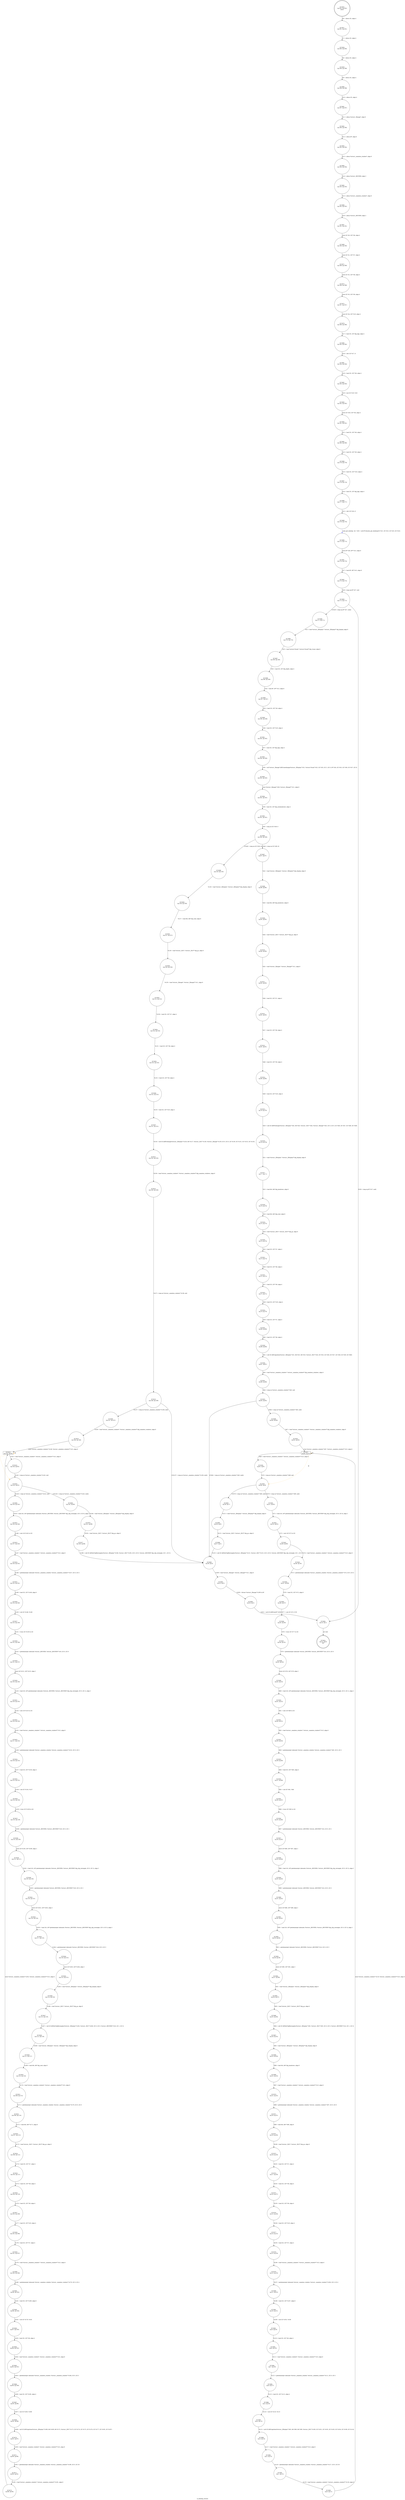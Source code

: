 digraph ui_desktop_restore {
label="ui_desktop_restore"
72854 [label="N72854\n(rp:52, ep:0)\nexit", shape="doublecircle"]
72855 [label="N72855\n(rp:202, ep:202)\nentry", shape="doublecircle"]
72855 -> 72857 [label="%6 = alloca i32, align 4"]
72857 [label="N72857\n(rp:201, ep:201)", shape="circle"]
72857 -> 72858 [label="%7 = alloca i32, align 4"]
72858 [label="N72858\n(rp:200, ep:200)", shape="circle"]
72858 -> 72859 [label="%8 = alloca i32, align 4"]
72859 [label="N72859\n(rp:199, ep:199)", shape="circle"]
72859 -> 72860 [label="%9 = alloca i32, align 4"]
72860 [label="N72860\n(rp:198, ep:198)", shape="circle"]
72860 -> 72861 [label="%10 = alloca i32, align 4"]
72861 [label="N72861\n(rp:197, ep:197)", shape="circle"]
72861 -> 72862 [label="%11 = alloca %struct._XImage*, align 8"]
72862 [label="N72862\n(rp:196, ep:196)", shape="circle"]
72862 -> 72863 [label="%12 = alloca i8*, align 8"]
72863 [label="N72863\n(rp:195, ep:195)", shape="circle"]
72863 -> 72864 [label="%13 = alloca %struct._seamless_window*, align 8"]
72864 [label="N72864\n(rp:194, ep:194)", shape="circle"]
72864 -> 72865 [label="%14 = alloca %struct._BOUNDS, align 2"]
72865 [label="N72865\n(rp:193, ep:193)", shape="circle"]
72865 -> 72866 [label="%15 = alloca %struct._seamless_window*, align 8"]
72866 [label="N72866\n(rp:192, ep:192)", shape="circle"]
72866 -> 72867 [label="%16 = alloca %struct._BOUNDS, align 2"]
72867 [label="N72867\n(rp:191, ep:191)", shape="circle"]
72867 -> 72869 [label="store i32 %0, i32* %6, align 4"]
72869 [label="N72869\n(rp:190, ep:190)", shape="circle"]
72869 -> 72871 [label="store i32 %1, i32* %7, align 4"]
72871 [label="N72871\n(rp:189, ep:189)", shape="circle"]
72871 -> 72873 [label="store i32 %2, i32* %8, align 4"]
72873 [label="N72873\n(rp:188, ep:188)", shape="circle"]
72873 -> 72875 [label="store i32 %3, i32* %9, align 4"]
72875 [label="N72875\n(rp:187, ep:187)", shape="circle"]
72875 -> 72879 [label="store i32 %4, i32* %10, align 4"]
72879 [label="N72879\n(rp:186, ep:186)", shape="circle"]
72879 -> 72880 [label="%17 = load i32, i32* @g_bpp, align 4"]
72880 [label="N72880\n(rp:185, ep:185)", shape="circle"]
72880 -> 72881 [label="%18 = sdiv i32 %17, 8"]
72881 [label="N72881\n(rp:184, ep:184)", shape="circle"]
72881 -> 72882 [label="%19 = load i32, i32* %6, align 4"]
72882 [label="N72882\n(rp:183, ep:183)", shape="circle"]
72882 -> 72883 [label="%20 = mul i32 %19, %18"]
72883 [label="N72883\n(rp:182, ep:182)", shape="circle"]
72883 -> 72884 [label="store i32 %20, i32* %6, align 4"]
72884 [label="N72884\n(rp:181, ep:181)", shape="circle"]
72884 -> 72885 [label="%21 = load i32, i32* %6, align 4"]
72885 [label="N72885\n(rp:180, ep:180)", shape="circle"]
72885 -> 72886 [label="%22 = load i32, i32* %9, align 4"]
72886 [label="N72886\n(rp:179, ep:179)", shape="circle"]
72886 -> 72887 [label="%23 = load i32, i32* %10, align 4"]
72887 [label="N72887\n(rp:178, ep:178)", shape="circle"]
72887 -> 72888 [label="%24 = load i32, i32* @g_bpp, align 4"]
72888 [label="N72888\n(rp:177, ep:177)", shape="circle"]
72888 -> 72889 [label="%25 = sdiv i32 %24, 8"]
72889 [label="N72889\n(rp:176, ep:176)", shape="circle"]
72889 -> 72890 [label="cache_get_desktop --@-- %26 = call i8* @cache_get_desktop(i32 %21, i32 %22, i32 %23, i32 %25)", style="dashed", color="blue"]
72890 [label="N72890\n(rp:175, ep:175)", shape="circle"]
72890 -> 72891 [label="store i8* %26, i8** %12, align 8"]
72891 [label="N72891\n(rp:174, ep:174)", shape="circle"]
72891 -> 72892 [label="%27 = load i8*, i8** %12, align 8"]
72892 [label="N72892\n(rp:173, ep:173)", shape="circle"]
72892 -> 72893 [label="%28 = icmp eq i8* %27, null"]
72893 [label="N72893\n(rp:172, ep:172)", shape="circle"]
72893 -> 73086 [label="[!(%28 = icmp eq i8* %27, null)]"]
72893 -> 73084 [label="[%28 = icmp eq i8* %27, null]"]
72896 [label="N72896\n(rp:170, ep:170)", shape="circle"]
72896 -> 72897 [label="%32 = load %struct.Visual*, %struct.Visual** @g_visual, align 8"]
72897 [label="N72897\n(rp:169, ep:169)", shape="circle"]
72897 -> 72898 [label="%33 = load i32, i32* @g_depth, align 4"]
72898 [label="N72898\n(rp:168, ep:168)", shape="circle"]
72898 -> 72899 [label="%34 = load i8*, i8** %12, align 8"]
72899 [label="N72899\n(rp:167, ep:167)", shape="circle"]
72899 -> 72900 [label="%35 = load i32, i32* %9, align 4"]
72900 [label="N72900\n(rp:166, ep:166)", shape="circle"]
72900 -> 72901 [label="%36 = load i32, i32* %10, align 4"]
72901 [label="N72901\n(rp:165, ep:165)", shape="circle"]
72901 -> 72902 [label="%37 = load i32, i32* @g_bpp, align 4"]
72902 [label="N72902\n(rp:164, ep:164)", shape="circle"]
72902 -> 72903 [label="%38 = call %struct._XImage* @XCreateImage(%struct._XDisplay* %31, %struct.Visual* %32, i32 %33, i32 2, i32 0, i8* %34, i32 %35, i32 %36, i32 %37, i32 0)"]
72903 [label="N72903\n(rp:163, ep:163)", shape="circle"]
72903 -> 72904 [label="store %struct._XImage* %38, %struct._XImage** %11, align 8"]
72904 [label="N72904\n(rp:162, ep:162)", shape="circle"]
72904 -> 72905 [label="%39 = load i32, i32* @g_ownbackstore, align 4"]
72905 [label="N72905\n(rp:161, ep:161)", shape="circle"]
72905 -> 72906 [label="%40 = icmp ne i32 %39, 0"]
72906 [label="N72906\n(rp:160, ep:160)", shape="circle"]
72906 -> 73087 [label="[%40 = icmp ne i32 %39, 0]"]
72906 -> 73088 [label="[!(%40 = icmp ne i32 %39, 0)]"]
72908 [label="N72908\n(rp:86, ep:86)", shape="circle"]
72908 -> 72909 [label="%43 = load i64, i64* @g_backstore, align 8"]
72909 [label="N72909\n(rp:85, ep:85)", shape="circle"]
72909 -> 72910 [label="%44 = load %struct._XGC*, %struct._XGC** @g_gc, align 8"]
72910 [label="N72910\n(rp:84, ep:84)", shape="circle"]
72910 -> 72911 [label="%45 = load %struct._XImage*, %struct._XImage** %11, align 8"]
72911 [label="N72911\n(rp:83, ep:83)", shape="circle"]
72911 -> 72912 [label="%46 = load i32, i32* %7, align 4"]
72912 [label="N72912\n(rp:82, ep:82)", shape="circle"]
72912 -> 72913 [label="%47 = load i32, i32* %8, align 4"]
72913 [label="N72913\n(rp:81, ep:81)", shape="circle"]
72913 -> 72914 [label="%48 = load i32, i32* %9, align 4"]
72914 [label="N72914\n(rp:80, ep:80)", shape="circle"]
72914 -> 72915 [label="%49 = load i32, i32* %10, align 4"]
72915 [label="N72915\n(rp:79, ep:79)", shape="circle"]
72915 -> 72916 [label="%50 = call i32 @XPutImage(%struct._XDisplay* %42, i64 %43, %struct._XGC* %44, %struct._XImage* %45, i32 0, i32 0, i32 %46, i32 %47, i32 %48, i32 %49)"]
72916 [label="N72916\n(rp:78, ep:78)", shape="circle"]
72916 -> 72917 [label="%51 = load %struct._XDisplay*, %struct._XDisplay** @g_display, align 8"]
72917 [label="N72917\n(rp:77, ep:77)", shape="circle"]
72917 -> 72918 [label="%52 = load i64, i64* @g_backstore, align 8"]
72918 [label="N72918\n(rp:76, ep:76)", shape="circle"]
72918 -> 72919 [label="%53 = load i64, i64* @g_wnd, align 8"]
72919 [label="N72919\n(rp:75, ep:75)", shape="circle"]
72919 -> 72920 [label="%54 = load %struct._XGC*, %struct._XGC** @g_gc, align 8"]
72920 [label="N72920\n(rp:74, ep:74)", shape="circle"]
72920 -> 72921 [label="%55 = load i32, i32* %7, align 4"]
72921 [label="N72921\n(rp:73, ep:73)", shape="circle"]
72921 -> 72922 [label="%56 = load i32, i32* %8, align 4"]
72922 [label="N72922\n(rp:72, ep:72)", shape="circle"]
72922 -> 72923 [label="%57 = load i32, i32* %9, align 4"]
72923 [label="N72923\n(rp:71, ep:71)", shape="circle"]
72923 -> 72924 [label="%58 = load i32, i32* %10, align 4"]
72924 [label="N72924\n(rp:70, ep:70)", shape="circle"]
72924 -> 72925 [label="%59 = load i32, i32* %7, align 4"]
72925 [label="N72925\n(rp:69, ep:69)", shape="circle"]
72925 -> 72926 [label="%60 = load i32, i32* %8, align 4"]
72926 [label="N72926\n(rp:68, ep:68)", shape="circle"]
72926 -> 72930 [label="%61 = call i32 @XCopyArea(%struct._XDisplay* %51, i64 %52, i64 %53, %struct._XGC* %54, i32 %55, i32 %56, i32 %57, i32 %58, i32 %59, i32 %60)"]
72930 [label="N72930\n(rp:67, ep:67)", shape="circle"]
72930 -> 72931 [label="%63 = load %struct._seamless_window*, %struct._seamless_window** @g_seamless_windows, align 8"]
72931 [label="N72931\n(rp:66, ep:66)", shape="circle"]
72931 -> 72932 [label="%64 = icmp ne %struct._seamless_window* %63, null"]
72932 [label="N72932\n(rp:65, ep:65)", shape="circle"]
72932 -> 73089 [label="[%64 = icmp ne %struct._seamless_window* %63, null]"]
72932 -> 73080 [label="[!(%64 = icmp ne %struct._seamless_window* %63, null)]"]
72935 [label="N72935\n(rp:63, ep:63)", shape="circle"]
72935 -> 72937 [label="store %struct._seamless_window* %67, %struct._seamless_window** %13, align 8"]
72937 [label="N72937\n(rp:62, ep:10)", shape="box"]
72937 -> 72938 [label="%69 = load %struct._seamless_window*, %struct._seamless_window** %13, align 8"]
72937 -> 72937 [label="@", style="dashed", color="orange"]
72937 -> 72939 [label="@", style="dashed", color="orange"]
72938 [label="N72938\n(rp:61, ep:9)", shape="circle"]
72938 -> 72939 [label="%70 = icmp ne %struct._seamless_window* %69, null"]
72939 [label="N72939\n(rp:60, ep:8)", shape="circle"]
72939 -> 73091 [label="[%70 = icmp ne %struct._seamless_window* %69, null]"]
72939 -> 73092 [label="[!(%70 = icmp ne %struct._seamless_window* %69, null)]"]
72941 [label="N72941\n(rp:50, ep:61)", shape="circle"]
72941 -> 72942 [label="%73 = sext i16 %72 to i32"]
72942 [label="N72942\n(rp:49, ep:60)", shape="circle"]
72942 -> 72943 [label="%74 = load %struct._seamless_window*, %struct._seamless_window** %13, align 8"]
72943 [label="N72943\n(rp:48, ep:59)", shape="circle"]
72943 -> 72944 [label="%75 = getelementptr inbounds %struct._seamless_window, %struct._seamless_window* %74, i32 0, i32 4"]
72944 [label="N72944\n(rp:47, ep:58)", shape="circle"]
72944 -> 72945 [label="%76 = load i32, i32* %75, align 8"]
72945 [label="N72945\n(rp:46, ep:57)", shape="circle"]
72945 -> 72946 [label="%77 = sub i32 %73, %76"]
72946 [label="N72946\n(rp:45, ep:56)", shape="circle"]
72946 -> 72947 [label="%78 = trunc i32 %77 to i16"]
72947 [label="N72947\n(rp:44, ep:55)", shape="circle"]
72947 -> 72948 [label="%79 = getelementptr inbounds %struct._BOUNDS, %struct._BOUNDS* %14, i32 0, i32 0"]
72948 [label="N72948\n(rp:43, ep:54)", shape="circle"]
72948 -> 72949 [label="store i16 %78, i16* %79, align 2"]
72949 [label="N72949\n(rp:42, ep:53)", shape="circle"]
72949 -> 72950 [label="%80 = load i16, i16* getelementptr inbounds (%struct._BOUNDS, %struct._BOUNDS* @g_clip_rectangle, i32 0, i32 1), align 2"]
72950 [label="N72950\n(rp:41, ep:52)", shape="circle"]
72950 -> 72951 [label="%81 = sext i16 %80 to i32"]
72951 [label="N72951\n(rp:40, ep:51)", shape="circle"]
72951 -> 72952 [label="%82 = load %struct._seamless_window*, %struct._seamless_window** %13, align 8"]
72952 [label="N72952\n(rp:39, ep:50)", shape="circle"]
72952 -> 72953 [label="%83 = getelementptr inbounds %struct._seamless_window, %struct._seamless_window* %82, i32 0, i32 5"]
72953 [label="N72953\n(rp:38, ep:49)", shape="circle"]
72953 -> 72954 [label="%84 = load i32, i32* %83, align 4"]
72954 [label="N72954\n(rp:37, ep:48)", shape="circle"]
72954 -> 72955 [label="%85 = sub i32 %81, %84"]
72955 [label="N72955\n(rp:36, ep:47)", shape="circle"]
72955 -> 72956 [label="%86 = trunc i32 %85 to i16"]
72956 [label="N72956\n(rp:35, ep:46)", shape="circle"]
72956 -> 72957 [label="%87 = getelementptr inbounds %struct._BOUNDS, %struct._BOUNDS* %14, i32 0, i32 1"]
72957 [label="N72957\n(rp:34, ep:45)", shape="circle"]
72957 -> 72958 [label="store i16 %86, i16* %87, align 2"]
72958 [label="N72958\n(rp:33, ep:44)", shape="circle"]
72958 -> 72959 [label="%88 = load i16, i16* getelementptr inbounds (%struct._BOUNDS, %struct._BOUNDS* @g_clip_rectangle, i32 0, i32 2), align 2"]
72959 [label="N72959\n(rp:32, ep:43)", shape="circle"]
72959 -> 72960 [label="%89 = getelementptr inbounds %struct._BOUNDS, %struct._BOUNDS* %14, i32 0, i32 2"]
72960 [label="N72960\n(rp:31, ep:42)", shape="circle"]
72960 -> 72961 [label="store i16 %88, i16* %89, align 2"]
72961 [label="N72961\n(rp:30, ep:41)", shape="circle"]
72961 -> 72962 [label="%90 = load i16, i16* getelementptr inbounds (%struct._BOUNDS, %struct._BOUNDS* @g_clip_rectangle, i32 0, i32 3), align 2"]
72962 [label="N72962\n(rp:29, ep:40)", shape="circle"]
72962 -> 72963 [label="%91 = getelementptr inbounds %struct._BOUNDS, %struct._BOUNDS* %14, i32 0, i32 3"]
72963 [label="N72963\n(rp:28, ep:39)", shape="circle"]
72963 -> 72964 [label="store i16 %90, i16* %91, align 2"]
72964 [label="N72964\n(rp:27, ep:38)", shape="circle"]
72964 -> 72965 [label="%92 = load %struct._XDisplay*, %struct._XDisplay** @g_display, align 8"]
72965 [label="N72965\n(rp:26, ep:37)", shape="circle"]
72965 -> 72966 [label="%93 = load %struct._XGC*, %struct._XGC** @g_gc, align 8"]
72966 [label="N72966\n(rp:25, ep:36)", shape="circle"]
72966 -> 72967 [label="%94 = call i32 @XSetClipRectangles(%struct._XDisplay* %92, %struct._XGC* %93, i32 0, i32 0, %struct._BOUNDS* %14, i32 1, i32 3)"]
72967 [label="N72967\n(rp:24, ep:35)", shape="circle"]
72967 -> 72968 [label="%95 = load %struct._XDisplay*, %struct._XDisplay** @g_display, align 8"]
72968 [label="N72968\n(rp:23, ep:34)", shape="circle"]
72968 -> 72969 [label="%96 = load i64, i64* @g_backstore, align 8"]
72969 [label="N72969\n(rp:22, ep:33)", shape="circle"]
72969 -> 72970 [label="%97 = load %struct._seamless_window*, %struct._seamless_window** %13, align 8"]
72970 [label="N72970\n(rp:21, ep:32)", shape="circle"]
72970 -> 72971 [label="%98 = getelementptr inbounds %struct._seamless_window, %struct._seamless_window* %97, i32 0, i32 0"]
72971 [label="N72971\n(rp:20, ep:31)", shape="circle"]
72971 -> 72972 [label="%99 = load i64, i64* %98, align 8"]
72972 [label="N72972\n(rp:19, ep:30)", shape="circle"]
72972 -> 72973 [label="%100 = load %struct._XGC*, %struct._XGC** @g_gc, align 8"]
72973 [label="N72973\n(rp:18, ep:29)", shape="circle"]
72973 -> 72974 [label="%101 = load i32, i32* %7, align 4"]
72974 [label="N72974\n(rp:17, ep:28)", shape="circle"]
72974 -> 72975 [label="%102 = load i32, i32* %8, align 4"]
72975 [label="N72975\n(rp:16, ep:27)", shape="circle"]
72975 -> 72976 [label="%103 = load i32, i32* %9, align 4"]
72976 [label="N72976\n(rp:15, ep:26)", shape="circle"]
72976 -> 72977 [label="%104 = load i32, i32* %10, align 4"]
72977 [label="N72977\n(rp:14, ep:25)", shape="circle"]
72977 -> 72978 [label="%105 = load i32, i32* %7, align 4"]
72978 [label="N72978\n(rp:13, ep:24)", shape="circle"]
72978 -> 72979 [label="%106 = load %struct._seamless_window*, %struct._seamless_window** %13, align 8"]
72979 [label="N72979\n(rp:12, ep:23)", shape="circle"]
72979 -> 72980 [label="%107 = getelementptr inbounds %struct._seamless_window, %struct._seamless_window* %106, i32 0, i32 4"]
72980 [label="N72980\n(rp:11, ep:22)", shape="circle"]
72980 -> 72981 [label="%108 = load i32, i32* %107, align 8"]
72981 [label="N72981\n(rp:10, ep:21)", shape="circle"]
72981 -> 72982 [label="%109 = sub i32 %105, %108"]
72982 [label="N72982\n(rp:9, ep:20)", shape="circle"]
72982 -> 72983 [label="%110 = load i32, i32* %8, align 4"]
72983 [label="N72983\n(rp:8, ep:19)", shape="circle"]
72983 -> 72984 [label="%111 = load %struct._seamless_window*, %struct._seamless_window** %13, align 8"]
72984 [label="N72984\n(rp:7, ep:18)", shape="circle"]
72984 -> 72985 [label="%112 = getelementptr inbounds %struct._seamless_window, %struct._seamless_window* %111, i32 0, i32 5"]
72985 [label="N72985\n(rp:6, ep:17)", shape="circle"]
72985 -> 72986 [label="%113 = load i32, i32* %112, align 4"]
72986 [label="N72986\n(rp:5, ep:16)", shape="circle"]
72986 -> 72987 [label="%114 = sub i32 %110, %113"]
72987 [label="N72987\n(rp:4, ep:15)", shape="circle"]
72987 -> 72989 [label="%115 = call i32 @XCopyArea(%struct._XDisplay* %95, i64 %96, i64 %99, %struct._XGC* %100, i32 %101, i32 %102, i32 %103, i32 %104, i32 %109, i32 %114)"]
72989 [label="N72989\n(rp:3, ep:14)", shape="circle"]
72989 -> 72990 [label="%117 = load %struct._seamless_window*, %struct._seamless_window** %13, align 8"]
72990 [label="N72990\n(rp:2, ep:13)", shape="circle"]
72990 -> 72991 [label="%118 = getelementptr inbounds %struct._seamless_window, %struct._seamless_window* %117, i32 0, i32 20"]
72991 [label="N72991\n(rp:1, ep:12)", shape="circle"]
72991 -> 72992 [label="%119 = load %struct._seamless_window*, %struct._seamless_window** %118, align 8"]
72992 [label="N72992\n(rp:0, ep:11)", shape="circle"]
72992 -> 72937 [label="store %struct._seamless_window* %119, %struct._seamless_window** %13, align 8"]
72995 [label="N72995\n(rp:58, ep:6)", shape="circle"]
72995 -> 72996 [label="%122 = load %struct._XGC*, %struct._XGC** @g_gc, align 8"]
72996 [label="N72996\n(rp:57, ep:5)", shape="circle"]
72996 -> 73080 [label="%123 = call i32 @XSetClipRectangles(%struct._XDisplay* %121, %struct._XGC* %122, i32 0, i32 0, %struct._BOUNDS* @g_clip_rectangle, i32 1, i32 3)"]
73000 [label="N73000\n(rp:158, ep:158)", shape="circle"]
73000 -> 73001 [label="%127 = load i64, i64* @g_wnd, align 8"]
73001 [label="N73001\n(rp:157, ep:157)", shape="circle"]
73001 -> 73002 [label="%128 = load %struct._XGC*, %struct._XGC** @g_gc, align 8"]
73002 [label="N73002\n(rp:156, ep:156)", shape="circle"]
73002 -> 73003 [label="%129 = load %struct._XImage*, %struct._XImage** %11, align 8"]
73003 [label="N73003\n(rp:155, ep:155)", shape="circle"]
73003 -> 73004 [label="%130 = load i32, i32* %7, align 4"]
73004 [label="N73004\n(rp:154, ep:154)", shape="circle"]
73004 -> 73005 [label="%131 = load i32, i32* %8, align 4"]
73005 [label="N73005\n(rp:153, ep:153)", shape="circle"]
73005 -> 73006 [label="%132 = load i32, i32* %9, align 4"]
73006 [label="N73006\n(rp:152, ep:152)", shape="circle"]
73006 -> 73007 [label="%133 = load i32, i32* %10, align 4"]
73007 [label="N73007\n(rp:151, ep:151)", shape="circle"]
73007 -> 73011 [label="%134 = call i32 @XPutImage(%struct._XDisplay* %126, i64 %127, %struct._XGC* %128, %struct._XImage* %129, i32 0, i32 0, i32 %130, i32 %131, i32 %132, i32 %133)"]
73011 [label="N73011\n(rp:150, ep:150)", shape="circle"]
73011 -> 73012 [label="%136 = load %struct._seamless_window*, %struct._seamless_window** @g_seamless_windows, align 8"]
73012 [label="N73012\n(rp:149, ep:149)", shape="circle"]
73012 -> 73013 [label="%137 = icmp ne %struct._seamless_window* %136, null"]
73013 [label="N73013\n(rp:148, ep:148)", shape="circle"]
73013 -> 73093 [label="[%137 = icmp ne %struct._seamless_window* %136, null]"]
73013 -> 73080 [label="[!(%137 = icmp ne %struct._seamless_window* %136, null)]"]
73016 [label="N73016\n(rp:146, ep:146)", shape="circle"]
73016 -> 73018 [label="store %struct._seamless_window* %140, %struct._seamless_window** %15, align 8"]
73018 [label="N73018\n(rp:145, ep:93)", shape="box"]
73018 -> 73019 [label="%142 = load %struct._seamless_window*, %struct._seamless_window** %15, align 8"]
73018 -> 73018 [label="@", style="dashed", color="orange"]
73018 -> 73020 [label="@", style="dashed", color="orange"]
73019 [label="N73019\n(rp:144, ep:92)", shape="circle"]
73019 -> 73020 [label="%143 = icmp ne %struct._seamless_window* %142, null"]
73020 [label="N73020\n(rp:143, ep:91)", shape="circle"]
73020 -> 73095 [label="[%143 = icmp ne %struct._seamless_window* %142, null]"]
73020 -> 73096 [label="[!(%143 = icmp ne %struct._seamless_window* %142, null)]"]
73022 [label="N73022\n(rp:138, ep:144)", shape="circle"]
73022 -> 73023 [label="%146 = sext i16 %145 to i32"]
73023 [label="N73023\n(rp:137, ep:143)", shape="circle"]
73023 -> 73024 [label="%147 = load %struct._seamless_window*, %struct._seamless_window** %15, align 8"]
73024 [label="N73024\n(rp:136, ep:142)", shape="circle"]
73024 -> 73025 [label="%148 = getelementptr inbounds %struct._seamless_window, %struct._seamless_window* %147, i32 0, i32 4"]
73025 [label="N73025\n(rp:135, ep:141)", shape="circle"]
73025 -> 73026 [label="%149 = load i32, i32* %148, align 8"]
73026 [label="N73026\n(rp:134, ep:140)", shape="circle"]
73026 -> 73027 [label="%150 = sub i32 %146, %149"]
73027 [label="N73027\n(rp:133, ep:139)", shape="circle"]
73027 -> 73028 [label="%151 = trunc i32 %150 to i16"]
73028 [label="N73028\n(rp:132, ep:138)", shape="circle"]
73028 -> 73029 [label="%152 = getelementptr inbounds %struct._BOUNDS, %struct._BOUNDS* %16, i32 0, i32 0"]
73029 [label="N73029\n(rp:131, ep:137)", shape="circle"]
73029 -> 73030 [label="store i16 %151, i16* %152, align 2"]
73030 [label="N73030\n(rp:130, ep:136)", shape="circle"]
73030 -> 73031 [label="%153 = load i16, i16* getelementptr inbounds (%struct._BOUNDS, %struct._BOUNDS* @g_clip_rectangle, i32 0, i32 1), align 2"]
73031 [label="N73031\n(rp:129, ep:135)", shape="circle"]
73031 -> 73032 [label="%154 = sext i16 %153 to i32"]
73032 [label="N73032\n(rp:128, ep:134)", shape="circle"]
73032 -> 73033 [label="%155 = load %struct._seamless_window*, %struct._seamless_window** %15, align 8"]
73033 [label="N73033\n(rp:127, ep:133)", shape="circle"]
73033 -> 73034 [label="%156 = getelementptr inbounds %struct._seamless_window, %struct._seamless_window* %155, i32 0, i32 5"]
73034 [label="N73034\n(rp:126, ep:132)", shape="circle"]
73034 -> 73035 [label="%157 = load i32, i32* %156, align 4"]
73035 [label="N73035\n(rp:125, ep:131)", shape="circle"]
73035 -> 73036 [label="%158 = sub i32 %154, %157"]
73036 [label="N73036\n(rp:124, ep:130)", shape="circle"]
73036 -> 73037 [label="%159 = trunc i32 %158 to i16"]
73037 [label="N73037\n(rp:123, ep:129)", shape="circle"]
73037 -> 73038 [label="%160 = getelementptr inbounds %struct._BOUNDS, %struct._BOUNDS* %16, i32 0, i32 1"]
73038 [label="N73038\n(rp:122, ep:128)", shape="circle"]
73038 -> 73039 [label="store i16 %159, i16* %160, align 2"]
73039 [label="N73039\n(rp:121, ep:127)", shape="circle"]
73039 -> 73040 [label="%161 = load i16, i16* getelementptr inbounds (%struct._BOUNDS, %struct._BOUNDS* @g_clip_rectangle, i32 0, i32 2), align 2"]
73040 [label="N73040\n(rp:120, ep:126)", shape="circle"]
73040 -> 73041 [label="%162 = getelementptr inbounds %struct._BOUNDS, %struct._BOUNDS* %16, i32 0, i32 2"]
73041 [label="N73041\n(rp:119, ep:125)", shape="circle"]
73041 -> 73042 [label="store i16 %161, i16* %162, align 2"]
73042 [label="N73042\n(rp:118, ep:124)", shape="circle"]
73042 -> 73043 [label="%163 = load i16, i16* getelementptr inbounds (%struct._BOUNDS, %struct._BOUNDS* @g_clip_rectangle, i32 0, i32 3), align 2"]
73043 [label="N73043\n(rp:117, ep:123)", shape="circle"]
73043 -> 73044 [label="%164 = getelementptr inbounds %struct._BOUNDS, %struct._BOUNDS* %16, i32 0, i32 3"]
73044 [label="N73044\n(rp:116, ep:122)", shape="circle"]
73044 -> 73045 [label="store i16 %163, i16* %164, align 2"]
73045 [label="N73045\n(rp:115, ep:121)", shape="circle"]
73045 -> 73046 [label="%165 = load %struct._XDisplay*, %struct._XDisplay** @g_display, align 8"]
73046 [label="N73046\n(rp:114, ep:120)", shape="circle"]
73046 -> 73047 [label="%166 = load %struct._XGC*, %struct._XGC** @g_gc, align 8"]
73047 [label="N73047\n(rp:113, ep:119)", shape="circle"]
73047 -> 73048 [label="%167 = call i32 @XSetClipRectangles(%struct._XDisplay* %165, %struct._XGC* %166, i32 0, i32 0, %struct._BOUNDS* %16, i32 1, i32 3)"]
73048 [label="N73048\n(rp:112, ep:118)", shape="circle"]
73048 -> 73049 [label="%168 = load %struct._XDisplay*, %struct._XDisplay** @g_display, align 8"]
73049 [label="N73049\n(rp:111, ep:117)", shape="circle"]
73049 -> 73050 [label="%169 = load i64, i64* @g_wnd, align 8"]
73050 [label="N73050\n(rp:110, ep:116)", shape="circle"]
73050 -> 73051 [label="%170 = load %struct._seamless_window*, %struct._seamless_window** %15, align 8"]
73051 [label="N73051\n(rp:109, ep:115)", shape="circle"]
73051 -> 73052 [label="%171 = getelementptr inbounds %struct._seamless_window, %struct._seamless_window* %170, i32 0, i32 0"]
73052 [label="N73052\n(rp:108, ep:114)", shape="circle"]
73052 -> 73053 [label="%172 = load i64, i64* %171, align 8"]
73053 [label="N73053\n(rp:107, ep:113)", shape="circle"]
73053 -> 73054 [label="%173 = load %struct._XGC*, %struct._XGC** @g_gc, align 8"]
73054 [label="N73054\n(rp:106, ep:112)", shape="circle"]
73054 -> 73055 [label="%174 = load i32, i32* %7, align 4"]
73055 [label="N73055\n(rp:105, ep:111)", shape="circle"]
73055 -> 73056 [label="%175 = load i32, i32* %8, align 4"]
73056 [label="N73056\n(rp:104, ep:110)", shape="circle"]
73056 -> 73057 [label="%176 = load i32, i32* %9, align 4"]
73057 [label="N73057\n(rp:103, ep:109)", shape="circle"]
73057 -> 73058 [label="%177 = load i32, i32* %10, align 4"]
73058 [label="N73058\n(rp:102, ep:108)", shape="circle"]
73058 -> 73059 [label="%178 = load i32, i32* %7, align 4"]
73059 [label="N73059\n(rp:101, ep:107)", shape="circle"]
73059 -> 73060 [label="%179 = load %struct._seamless_window*, %struct._seamless_window** %15, align 8"]
73060 [label="N73060\n(rp:100, ep:106)", shape="circle"]
73060 -> 73061 [label="%180 = getelementptr inbounds %struct._seamless_window, %struct._seamless_window* %179, i32 0, i32 4"]
73061 [label="N73061\n(rp:99, ep:105)", shape="circle"]
73061 -> 73062 [label="%181 = load i32, i32* %180, align 8"]
73062 [label="N73062\n(rp:98, ep:104)", shape="circle"]
73062 -> 73063 [label="%182 = sub i32 %178, %181"]
73063 [label="N73063\n(rp:97, ep:103)", shape="circle"]
73063 -> 73064 [label="%183 = load i32, i32* %8, align 4"]
73064 [label="N73064\n(rp:96, ep:102)", shape="circle"]
73064 -> 73065 [label="%184 = load %struct._seamless_window*, %struct._seamless_window** %15, align 8"]
73065 [label="N73065\n(rp:95, ep:101)", shape="circle"]
73065 -> 73066 [label="%185 = getelementptr inbounds %struct._seamless_window, %struct._seamless_window* %184, i32 0, i32 5"]
73066 [label="N73066\n(rp:94, ep:100)", shape="circle"]
73066 -> 73067 [label="%186 = load i32, i32* %185, align 4"]
73067 [label="N73067\n(rp:93, ep:99)", shape="circle"]
73067 -> 73068 [label="%187 = sub i32 %183, %186"]
73068 [label="N73068\n(rp:92, ep:98)", shape="circle"]
73068 -> 73070 [label="%188 = call i32 @XCopyArea(%struct._XDisplay* %168, i64 %169, i64 %172, %struct._XGC* %173, i32 %174, i32 %175, i32 %176, i32 %177, i32 %182, i32 %187)"]
73070 [label="N73070\n(rp:91, ep:97)", shape="circle"]
73070 -> 73071 [label="%190 = load %struct._seamless_window*, %struct._seamless_window** %15, align 8"]
73071 [label="N73071\n(rp:90, ep:96)", shape="circle"]
73071 -> 73072 [label="%191 = getelementptr inbounds %struct._seamless_window, %struct._seamless_window* %190, i32 0, i32 20"]
73072 [label="N73072\n(rp:89, ep:95)", shape="circle"]
73072 -> 73073 [label="%192 = load %struct._seamless_window*, %struct._seamless_window** %191, align 8"]
73073 [label="N73073\n(rp:88, ep:94)", shape="circle"]
73073 -> 73018 [label="store %struct._seamless_window* %192, %struct._seamless_window** %15, align 8"]
73076 [label="N73076\n(rp:141, ep:89)", shape="circle"]
73076 -> 73077 [label="%195 = load %struct._XGC*, %struct._XGC** @g_gc, align 8"]
73077 [label="N73077\n(rp:140, ep:88)", shape="circle"]
73077 -> 73080 [label="%196 = call i32 @XSetClipRectangles(%struct._XDisplay* %194, %struct._XGC* %195, i32 0, i32 0, %struct._BOUNDS* @g_clip_rectangle, i32 1, i32 3)"]
73080 [label="N73080\n(rp:56, ep:4)", shape="circle"]
73080 -> 73081 [label="%199 = load %struct._XImage*, %struct._XImage** %11, align 8"]
73081 [label="N73081\n(rp:55, ep:3)", shape="circle"]
73081 -> 73082 [label="%200 = bitcast %struct._XImage* %199 to i8*"]
73082 [label="N73082\n(rp:54, ep:2)", shape="circle"]
73082 -> 73084 [label="%201 = call i32 @XFree(i8* %200)"]
73084 [label="N73084\n(rp:53, ep:1)", shape="circle"]
73084 -> 72854 [label="ret void"]
73086 [label="N73086\n(rp:171, ep:171)", shape="circle"]
73086 -> 72896 [label="%31 = load %struct._XDisplay*, %struct._XDisplay** @g_display, align 8"]
73087 [label="N73087\n(rp:87, ep:87)", shape="circle"]
73087 -> 72908 [label="%42 = load %struct._XDisplay*, %struct._XDisplay** @g_display, align 8"]
73088 [label="N73088\n(rp:159, ep:159)", shape="circle"]
73088 -> 73000 [label="%126 = load %struct._XDisplay*, %struct._XDisplay** @g_display, align 8"]
73089 [label="N73089\n(rp:64, ep:64)", shape="circle"]
73089 -> 72935 [label="%67 = load %struct._seamless_window*, %struct._seamless_window** @g_seamless_windows, align 8"]
73091 [label="N73091\n(rp:51, ep:62)", shape="circle"]
73091 -> 72941 [label="%72 = load i16, i16* getelementptr inbounds (%struct._BOUNDS, %struct._BOUNDS* @g_clip_rectangle, i32 0, i32 0), align 2"]
73092 [label="N73092\n(rp:59, ep:7)", shape="circle"]
73092 -> 72995 [label="%121 = load %struct._XDisplay*, %struct._XDisplay** @g_display, align 8"]
73093 [label="N73093\n(rp:147, ep:147)", shape="circle"]
73093 -> 73016 [label="%140 = load %struct._seamless_window*, %struct._seamless_window** @g_seamless_windows, align 8"]
73095 [label="N73095\n(rp:139, ep:145)", shape="circle"]
73095 -> 73022 [label="%145 = load i16, i16* getelementptr inbounds (%struct._BOUNDS, %struct._BOUNDS* @g_clip_rectangle, i32 0, i32 0), align 2"]
73096 [label="N73096\n(rp:142, ep:90)", shape="circle"]
73096 -> 73076 [label="%194 = load %struct._XDisplay*, %struct._XDisplay** @g_display, align 8"]
}
